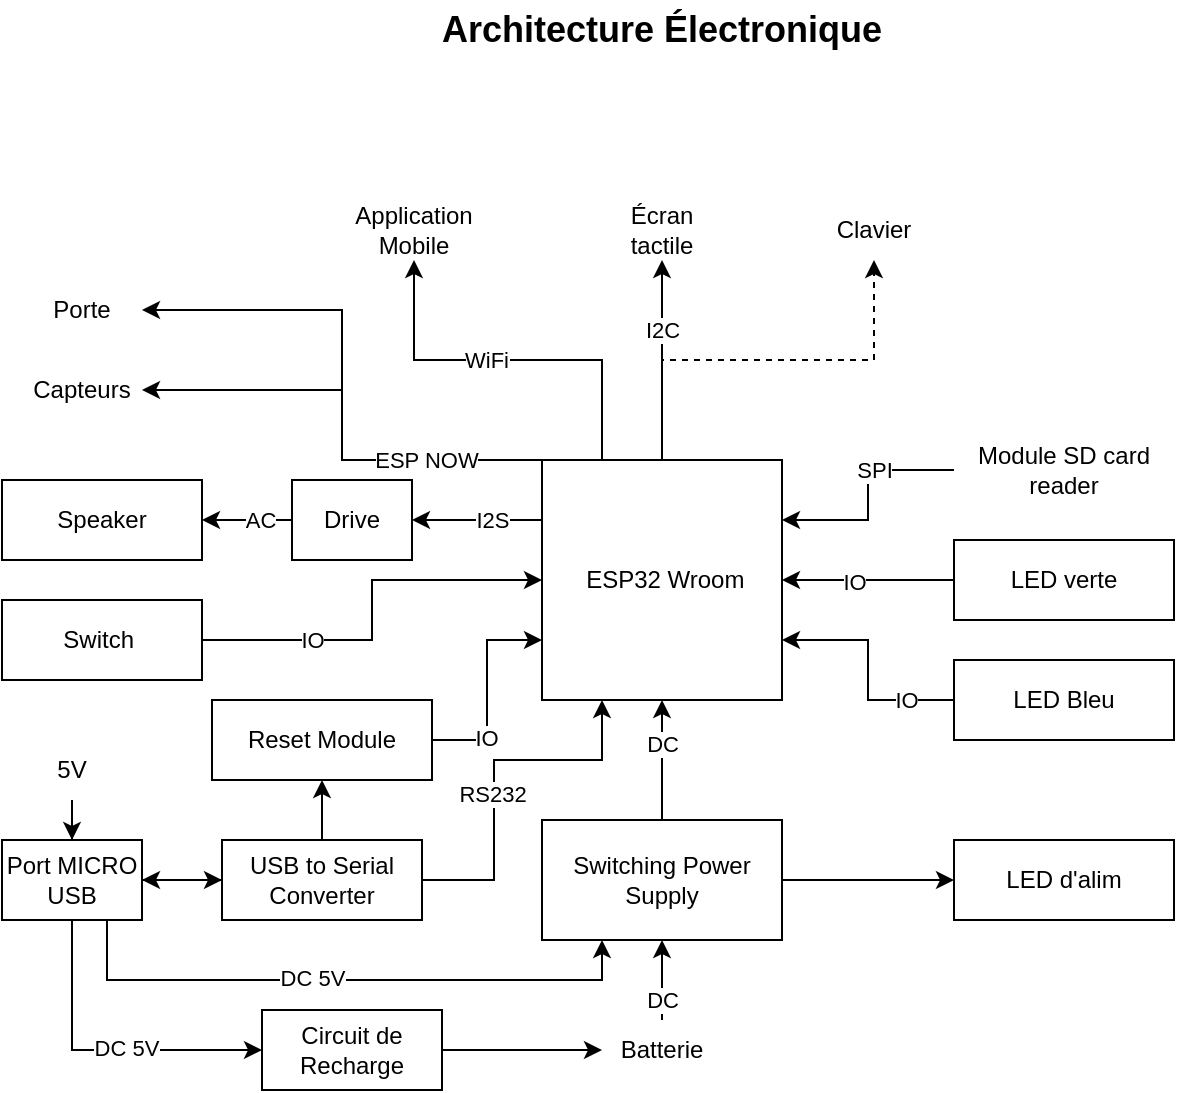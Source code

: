 <mxfile version="21.0.10" type="device"><diagram id="tYPHbK1kJAwYhiZg6krK" name="Page-1"><mxGraphModel dx="1049" dy="547" grid="1" gridSize="10" guides="1" tooltips="1" connect="1" arrows="1" fold="1" page="1" pageScale="1" pageWidth="827" pageHeight="1169" math="0" shadow="0"><root><mxCell id="0"/><mxCell id="1" parent="0"/><mxCell id="I8_SGhkJe4jmLoIYcksJ-7" style="edgeStyle=orthogonalEdgeStyle;rounded=0;orthogonalLoop=1;jettySize=auto;html=1;entryX=0.5;entryY=1;entryDx=0;entryDy=0;exitX=0.5;exitY=0;exitDx=0;exitDy=0;" parent="1" source="I8_SGhkJe4jmLoIYcksJ-1" target="I8_SGhkJe4jmLoIYcksJ-5" edge="1"><mxGeometry relative="1" as="geometry"/></mxCell><mxCell id="fLt1ZkgAdMPkYuRn15NB-7" value="I2C" style="edgeLabel;html=1;align=center;verticalAlign=middle;resizable=0;points=[];" vertex="1" connectable="0" parent="I8_SGhkJe4jmLoIYcksJ-7"><mxGeometry x="-0.217" relative="1" as="geometry"><mxPoint y="-26" as="offset"/></mxGeometry></mxCell><mxCell id="I8_SGhkJe4jmLoIYcksJ-20" style="edgeStyle=orthogonalEdgeStyle;rounded=0;orthogonalLoop=1;jettySize=auto;html=1;exitX=0;exitY=0.25;exitDx=0;exitDy=0;entryX=1;entryY=0.5;entryDx=0;entryDy=0;" parent="1" source="I8_SGhkJe4jmLoIYcksJ-1" target="fLt1ZkgAdMPkYuRn15NB-2" edge="1"><mxGeometry relative="1" as="geometry"><mxPoint x="310" y="300" as="targetPoint"/></mxGeometry></mxCell><mxCell id="fLt1ZkgAdMPkYuRn15NB-5" value="I2S" style="edgeLabel;html=1;align=center;verticalAlign=middle;resizable=0;points=[];" vertex="1" connectable="0" parent="I8_SGhkJe4jmLoIYcksJ-20"><mxGeometry x="-0.233" relative="1" as="geometry"><mxPoint as="offset"/></mxGeometry></mxCell><mxCell id="fLt1ZkgAdMPkYuRn15NB-9" style="edgeStyle=orthogonalEdgeStyle;rounded=0;orthogonalLoop=1;jettySize=auto;html=1;exitX=0.5;exitY=0;exitDx=0;exitDy=0;dashed=1;" edge="1" parent="1" source="I8_SGhkJe4jmLoIYcksJ-1" target="fLt1ZkgAdMPkYuRn15NB-8"><mxGeometry relative="1" as="geometry"><Array as="points"><mxPoint x="444" y="220"/><mxPoint x="550" y="220"/></Array></mxGeometry></mxCell><mxCell id="fLt1ZkgAdMPkYuRn15NB-13" style="edgeStyle=orthogonalEdgeStyle;rounded=0;orthogonalLoop=1;jettySize=auto;html=1;exitX=0.25;exitY=0;exitDx=0;exitDy=0;entryX=0.5;entryY=1;entryDx=0;entryDy=0;" edge="1" parent="1" source="I8_SGhkJe4jmLoIYcksJ-1" target="5wyOwEhhCZ5imgbM7BRu-31"><mxGeometry relative="1" as="geometry"/></mxCell><mxCell id="fLt1ZkgAdMPkYuRn15NB-14" value="WiFi" style="edgeLabel;html=1;align=center;verticalAlign=middle;resizable=0;points=[];" vertex="1" connectable="0" parent="fLt1ZkgAdMPkYuRn15NB-13"><mxGeometry x="0.25" relative="1" as="geometry"><mxPoint x="13" as="offset"/></mxGeometry></mxCell><mxCell id="I8_SGhkJe4jmLoIYcksJ-1" value="&amp;nbsp;ESP32 Wroom" style="whiteSpace=wrap;html=1;aspect=fixed;" parent="1" vertex="1"><mxGeometry x="384" y="270" width="120" height="120" as="geometry"/></mxCell><mxCell id="I8_SGhkJe4jmLoIYcksJ-3" style="edgeStyle=orthogonalEdgeStyle;rounded=0;orthogonalLoop=1;jettySize=auto;html=1;entryX=0.5;entryY=1;entryDx=0;entryDy=0;" parent="1" source="I8_SGhkJe4jmLoIYcksJ-2" target="I8_SGhkJe4jmLoIYcksJ-1" edge="1"><mxGeometry relative="1" as="geometry"/></mxCell><mxCell id="I8_SGhkJe4jmLoIYcksJ-10" value="DC" style="edgeLabel;html=1;align=center;verticalAlign=middle;resizable=0;points=[];" parent="I8_SGhkJe4jmLoIYcksJ-3" vertex="1" connectable="0"><mxGeometry x="0.266" relative="1" as="geometry"><mxPoint as="offset"/></mxGeometry></mxCell><mxCell id="5wyOwEhhCZ5imgbM7BRu-1" style="edgeStyle=orthogonalEdgeStyle;rounded=0;orthogonalLoop=1;jettySize=auto;html=1;entryX=0;entryY=0.5;entryDx=0;entryDy=0;" parent="1" source="I8_SGhkJe4jmLoIYcksJ-2" target="I8_SGhkJe4jmLoIYcksJ-34" edge="1"><mxGeometry relative="1" as="geometry"/></mxCell><mxCell id="I8_SGhkJe4jmLoIYcksJ-2" value="Switching Power Supply" style="rounded=0;whiteSpace=wrap;html=1;" parent="1" vertex="1"><mxGeometry x="384" y="450" width="120" height="60" as="geometry"/></mxCell><mxCell id="I8_SGhkJe4jmLoIYcksJ-5" value="Écran&lt;br&gt;tactile" style="text;html=1;strokeColor=none;fillColor=none;align=center;verticalAlign=middle;whiteSpace=wrap;rounded=0;" parent="1" vertex="1"><mxGeometry x="414" y="140" width="60" height="30" as="geometry"/></mxCell><mxCell id="I8_SGhkJe4jmLoIYcksJ-13" style="edgeStyle=orthogonalEdgeStyle;rounded=0;orthogonalLoop=1;jettySize=auto;html=1;" parent="1" source="I8_SGhkJe4jmLoIYcksJ-12" target="I8_SGhkJe4jmLoIYcksJ-2" edge="1"><mxGeometry relative="1" as="geometry"/></mxCell><mxCell id="I8_SGhkJe4jmLoIYcksJ-14" value="DC" style="edgeLabel;html=1;align=center;verticalAlign=middle;resizable=0;points=[];" parent="I8_SGhkJe4jmLoIYcksJ-13" vertex="1" connectable="0"><mxGeometry x="0.252" y="1" relative="1" as="geometry"><mxPoint x="1" y="15" as="offset"/></mxGeometry></mxCell><mxCell id="I8_SGhkJe4jmLoIYcksJ-12" value="Batterie" style="text;html=1;strokeColor=none;fillColor=none;align=center;verticalAlign=middle;whiteSpace=wrap;rounded=0;" parent="1" vertex="1"><mxGeometry x="414" y="550" width="60" height="30" as="geometry"/></mxCell><mxCell id="I8_SGhkJe4jmLoIYcksJ-17" value="Speaker" style="rounded=0;whiteSpace=wrap;html=1;" parent="1" vertex="1"><mxGeometry x="114" y="280" width="100" height="40" as="geometry"/></mxCell><mxCell id="I8_SGhkJe4jmLoIYcksJ-22" style="edgeStyle=orthogonalEdgeStyle;rounded=0;orthogonalLoop=1;jettySize=auto;html=1;entryX=0;entryY=0.5;entryDx=0;entryDy=0;" parent="1" source="I8_SGhkJe4jmLoIYcksJ-21" target="I8_SGhkJe4jmLoIYcksJ-1" edge="1"><mxGeometry relative="1" as="geometry"/></mxCell><mxCell id="5wyOwEhhCZ5imgbM7BRu-10" value="IO" style="edgeLabel;html=1;align=center;verticalAlign=middle;resizable=0;points=[];" parent="I8_SGhkJe4jmLoIYcksJ-22" vertex="1" connectable="0"><mxGeometry x="-0.363" y="-1" relative="1" as="geometry"><mxPoint x="-9" y="-1" as="offset"/></mxGeometry></mxCell><mxCell id="I8_SGhkJe4jmLoIYcksJ-21" value="Switch&amp;nbsp;" style="rounded=0;whiteSpace=wrap;html=1;" parent="1" vertex="1"><mxGeometry x="114" y="340" width="100" height="40" as="geometry"/></mxCell><mxCell id="I8_SGhkJe4jmLoIYcksJ-27" style="edgeStyle=orthogonalEdgeStyle;rounded=0;orthogonalLoop=1;jettySize=auto;html=1;entryX=0;entryY=0.5;entryDx=0;entryDy=0;" parent="1" source="I8_SGhkJe4jmLoIYcksJ-23" target="I8_SGhkJe4jmLoIYcksJ-12" edge="1"><mxGeometry relative="1" as="geometry"/></mxCell><mxCell id="I8_SGhkJe4jmLoIYcksJ-23" value="Circuit de &lt;br&gt;Recharge" style="rounded=0;whiteSpace=wrap;html=1;" parent="1" vertex="1"><mxGeometry x="244" y="545" width="90" height="40" as="geometry"/></mxCell><mxCell id="5wyOwEhhCZ5imgbM7BRu-18" style="edgeStyle=orthogonalEdgeStyle;rounded=0;orthogonalLoop=1;jettySize=auto;html=1;entryX=0;entryY=0.5;entryDx=0;entryDy=0;" parent="1" source="I8_SGhkJe4jmLoIYcksJ-28" target="I8_SGhkJe4jmLoIYcksJ-23" edge="1"><mxGeometry relative="1" as="geometry"><Array as="points"><mxPoint x="149" y="565"/></Array></mxGeometry></mxCell><mxCell id="5wyOwEhhCZ5imgbM7BRu-23" value="DC 5V" style="edgeLabel;html=1;align=center;verticalAlign=middle;resizable=0;points=[];" parent="5wyOwEhhCZ5imgbM7BRu-18" vertex="1" connectable="0"><mxGeometry x="0.142" y="1" relative="1" as="geometry"><mxPoint as="offset"/></mxGeometry></mxCell><mxCell id="5wyOwEhhCZ5imgbM7BRu-19" value="" style="edgeStyle=orthogonalEdgeStyle;rounded=0;orthogonalLoop=1;jettySize=auto;html=1;" parent="1" source="I8_SGhkJe4jmLoIYcksJ-28" target="5wyOwEhhCZ5imgbM7BRu-13" edge="1"><mxGeometry relative="1" as="geometry"/></mxCell><mxCell id="5wyOwEhhCZ5imgbM7BRu-20" style="edgeStyle=orthogonalEdgeStyle;rounded=0;orthogonalLoop=1;jettySize=auto;html=1;entryX=0.25;entryY=1;entryDx=0;entryDy=0;exitX=0.75;exitY=1;exitDx=0;exitDy=0;" parent="1" source="I8_SGhkJe4jmLoIYcksJ-28" target="I8_SGhkJe4jmLoIYcksJ-2" edge="1"><mxGeometry relative="1" as="geometry"><Array as="points"><mxPoint x="167" y="530"/><mxPoint x="414" y="530"/></Array></mxGeometry></mxCell><mxCell id="5wyOwEhhCZ5imgbM7BRu-22" value="DC 5V" style="edgeLabel;html=1;align=center;verticalAlign=middle;resizable=0;points=[];" parent="5wyOwEhhCZ5imgbM7BRu-20" vertex="1" connectable="0"><mxGeometry x="-0.108" y="1" relative="1" as="geometry"><mxPoint as="offset"/></mxGeometry></mxCell><mxCell id="I8_SGhkJe4jmLoIYcksJ-28" value="Port MICRO USB" style="rounded=0;whiteSpace=wrap;html=1;" parent="1" vertex="1"><mxGeometry x="114" y="460" width="70" height="40" as="geometry"/></mxCell><mxCell id="I8_SGhkJe4jmLoIYcksJ-32" value="" style="edgeStyle=orthogonalEdgeStyle;rounded=0;orthogonalLoop=1;jettySize=auto;html=1;" parent="1" source="I8_SGhkJe4jmLoIYcksJ-31" target="I8_SGhkJe4jmLoIYcksJ-28" edge="1"><mxGeometry relative="1" as="geometry"/></mxCell><mxCell id="I8_SGhkJe4jmLoIYcksJ-31" value="5V" style="text;html=1;strokeColor=none;fillColor=none;align=center;verticalAlign=middle;whiteSpace=wrap;rounded=0;" parent="1" vertex="1"><mxGeometry x="134" y="410" width="30" height="30" as="geometry"/></mxCell><mxCell id="fLt1ZkgAdMPkYuRn15NB-10" style="edgeStyle=orthogonalEdgeStyle;rounded=0;orthogonalLoop=1;jettySize=auto;html=1;entryX=0;entryY=0.75;entryDx=0;entryDy=0;" edge="1" parent="1" source="I8_SGhkJe4jmLoIYcksJ-33" target="I8_SGhkJe4jmLoIYcksJ-1"><mxGeometry relative="1" as="geometry"/></mxCell><mxCell id="fLt1ZkgAdMPkYuRn15NB-11" value="IO" style="edgeLabel;html=1;align=center;verticalAlign=middle;resizable=0;points=[];" vertex="1" connectable="0" parent="fLt1ZkgAdMPkYuRn15NB-10"><mxGeometry x="-0.5" y="1" relative="1" as="geometry"><mxPoint as="offset"/></mxGeometry></mxCell><mxCell id="I8_SGhkJe4jmLoIYcksJ-33" value="Reset Module" style="rounded=0;whiteSpace=wrap;html=1;" parent="1" vertex="1"><mxGeometry x="219" y="390" width="110" height="40" as="geometry"/></mxCell><mxCell id="I8_SGhkJe4jmLoIYcksJ-34" value="LED d'alim" style="rounded=0;whiteSpace=wrap;html=1;" parent="1" vertex="1"><mxGeometry x="590" y="460" width="110" height="40" as="geometry"/></mxCell><mxCell id="5wyOwEhhCZ5imgbM7BRu-4" style="edgeStyle=orthogonalEdgeStyle;rounded=0;orthogonalLoop=1;jettySize=auto;html=1;" parent="1" source="5wyOwEhhCZ5imgbM7BRu-2" target="I8_SGhkJe4jmLoIYcksJ-1" edge="1"><mxGeometry relative="1" as="geometry"/></mxCell><mxCell id="5wyOwEhhCZ5imgbM7BRu-7" value="IO" style="edgeLabel;html=1;align=center;verticalAlign=middle;resizable=0;points=[];" parent="5wyOwEhhCZ5imgbM7BRu-4" vertex="1" connectable="0"><mxGeometry x="0.166" y="1" relative="1" as="geometry"><mxPoint as="offset"/></mxGeometry></mxCell><mxCell id="5wyOwEhhCZ5imgbM7BRu-2" value="LED verte" style="rounded=0;whiteSpace=wrap;html=1;" parent="1" vertex="1"><mxGeometry x="590" y="310" width="110" height="40" as="geometry"/></mxCell><mxCell id="5wyOwEhhCZ5imgbM7BRu-5" style="edgeStyle=orthogonalEdgeStyle;rounded=0;orthogonalLoop=1;jettySize=auto;html=1;entryX=1;entryY=0.75;entryDx=0;entryDy=0;" parent="1" source="5wyOwEhhCZ5imgbM7BRu-3" target="I8_SGhkJe4jmLoIYcksJ-1" edge="1"><mxGeometry relative="1" as="geometry"/></mxCell><mxCell id="5wyOwEhhCZ5imgbM7BRu-6" value="IO" style="edgeLabel;html=1;align=center;verticalAlign=middle;resizable=0;points=[];" parent="5wyOwEhhCZ5imgbM7BRu-5" vertex="1" connectable="0"><mxGeometry x="-0.315" y="1" relative="1" as="geometry"><mxPoint x="15" y="-1" as="offset"/></mxGeometry></mxCell><mxCell id="5wyOwEhhCZ5imgbM7BRu-3" value="LED Bleu" style="rounded=0;whiteSpace=wrap;html=1;" parent="1" vertex="1"><mxGeometry x="590" y="370" width="110" height="40" as="geometry"/></mxCell><mxCell id="5wyOwEhhCZ5imgbM7BRu-11" value="Capteurs" style="text;html=1;strokeColor=none;fillColor=none;align=center;verticalAlign=middle;whiteSpace=wrap;rounded=0;" parent="1" vertex="1"><mxGeometry x="124" y="220" width="60" height="30" as="geometry"/></mxCell><mxCell id="5wyOwEhhCZ5imgbM7BRu-16" style="edgeStyle=orthogonalEdgeStyle;rounded=0;orthogonalLoop=1;jettySize=auto;html=1;entryX=0.25;entryY=1;entryDx=0;entryDy=0;" parent="1" source="5wyOwEhhCZ5imgbM7BRu-13" target="I8_SGhkJe4jmLoIYcksJ-1" edge="1"><mxGeometry relative="1" as="geometry"><Array as="points"><mxPoint x="360" y="480"/><mxPoint x="360" y="420"/><mxPoint x="414" y="420"/></Array></mxGeometry></mxCell><mxCell id="fLt1ZkgAdMPkYuRn15NB-1" value="RS232" style="edgeLabel;html=1;align=center;verticalAlign=middle;resizable=0;points=[];" vertex="1" connectable="0" parent="5wyOwEhhCZ5imgbM7BRu-16"><mxGeometry x="-0.125" y="1" relative="1" as="geometry"><mxPoint as="offset"/></mxGeometry></mxCell><mxCell id="5wyOwEhhCZ5imgbM7BRu-21" value="" style="edgeStyle=orthogonalEdgeStyle;rounded=0;orthogonalLoop=1;jettySize=auto;html=1;" parent="1" source="5wyOwEhhCZ5imgbM7BRu-13" target="I8_SGhkJe4jmLoIYcksJ-28" edge="1"><mxGeometry relative="1" as="geometry"><Array as="points"><mxPoint x="204" y="480"/><mxPoint x="204" y="480"/></Array></mxGeometry></mxCell><mxCell id="fLt1ZkgAdMPkYuRn15NB-12" style="edgeStyle=orthogonalEdgeStyle;rounded=0;orthogonalLoop=1;jettySize=auto;html=1;entryX=0.5;entryY=1;entryDx=0;entryDy=0;" edge="1" parent="1" source="5wyOwEhhCZ5imgbM7BRu-13" target="I8_SGhkJe4jmLoIYcksJ-33"><mxGeometry relative="1" as="geometry"/></mxCell><mxCell id="5wyOwEhhCZ5imgbM7BRu-13" value="USB to Serial Converter" style="rounded=0;whiteSpace=wrap;html=1;" parent="1" vertex="1"><mxGeometry x="224" y="460" width="100" height="40" as="geometry"/></mxCell><mxCell id="5wyOwEhhCZ5imgbM7BRu-24" value="" style="endArrow=classic;html=1;rounded=0;entryX=1;entryY=0.5;entryDx=0;entryDy=0;exitX=0;exitY=0;exitDx=0;exitDy=0;" parent="1" source="I8_SGhkJe4jmLoIYcksJ-1" target="5wyOwEhhCZ5imgbM7BRu-11" edge="1"><mxGeometry width="50" height="50" relative="1" as="geometry"><mxPoint x="384" y="290" as="sourcePoint"/><mxPoint x="284" y="190" as="targetPoint"/><Array as="points"><mxPoint x="370" y="270"/><mxPoint x="284" y="270"/><mxPoint x="284" y="235"/></Array></mxGeometry></mxCell><mxCell id="5wyOwEhhCZ5imgbM7BRu-30" value="ESP NOW" style="edgeLabel;html=1;align=center;verticalAlign=middle;resizable=0;points=[];" parent="5wyOwEhhCZ5imgbM7BRu-24" vertex="1" connectable="0"><mxGeometry x="-0.735" relative="1" as="geometry"><mxPoint x="-27" as="offset"/></mxGeometry></mxCell><mxCell id="5wyOwEhhCZ5imgbM7BRu-26" value="Porte" style="text;html=1;strokeColor=none;fillColor=none;align=center;verticalAlign=middle;whiteSpace=wrap;rounded=0;" parent="1" vertex="1"><mxGeometry x="124" y="180" width="60" height="30" as="geometry"/></mxCell><mxCell id="5wyOwEhhCZ5imgbM7BRu-29" value="" style="endArrow=classic;html=1;rounded=0;entryX=1;entryY=0.5;entryDx=0;entryDy=0;" parent="1" target="5wyOwEhhCZ5imgbM7BRu-26" edge="1"><mxGeometry width="50" height="50" relative="1" as="geometry"><mxPoint x="284" y="240" as="sourcePoint"/><mxPoint x="334" y="190" as="targetPoint"/><Array as="points"><mxPoint x="284" y="195"/></Array></mxGeometry></mxCell><mxCell id="5wyOwEhhCZ5imgbM7BRu-31" value="Application Mobile" style="text;html=1;strokeColor=none;fillColor=none;align=center;verticalAlign=middle;whiteSpace=wrap;rounded=0;" parent="1" vertex="1"><mxGeometry x="290" y="140" width="60" height="30" as="geometry"/></mxCell><mxCell id="5wyOwEhhCZ5imgbM7BRu-33" value="&lt;font style=&quot;font-size: 18px;&quot;&gt;&lt;b&gt;Architecture Électronique&lt;/b&gt;&lt;/font&gt;" style="text;html=1;strokeColor=none;fillColor=none;align=center;verticalAlign=middle;whiteSpace=wrap;rounded=0;" parent="1" vertex="1"><mxGeometry x="284" y="40" width="320" height="30" as="geometry"/></mxCell><mxCell id="fLt1ZkgAdMPkYuRn15NB-3" value="" style="edgeStyle=orthogonalEdgeStyle;rounded=0;orthogonalLoop=1;jettySize=auto;html=1;" edge="1" parent="1" source="fLt1ZkgAdMPkYuRn15NB-2" target="I8_SGhkJe4jmLoIYcksJ-17"><mxGeometry relative="1" as="geometry"><Array as="points"><mxPoint x="240" y="300"/><mxPoint x="240" y="300"/></Array></mxGeometry></mxCell><mxCell id="fLt1ZkgAdMPkYuRn15NB-4" value="AC" style="edgeLabel;html=1;align=center;verticalAlign=middle;resizable=0;points=[];" vertex="1" connectable="0" parent="fLt1ZkgAdMPkYuRn15NB-3"><mxGeometry x="-0.265" y="-1" relative="1" as="geometry"><mxPoint y="1" as="offset"/></mxGeometry></mxCell><mxCell id="fLt1ZkgAdMPkYuRn15NB-2" value="Drive" style="rounded=0;whiteSpace=wrap;html=1;" vertex="1" parent="1"><mxGeometry x="259" y="280" width="60" height="40" as="geometry"/></mxCell><mxCell id="fLt1ZkgAdMPkYuRn15NB-8" value="Clavier" style="text;html=1;strokeColor=none;fillColor=none;align=center;verticalAlign=middle;whiteSpace=wrap;rounded=0;" vertex="1" parent="1"><mxGeometry x="520" y="140" width="60" height="30" as="geometry"/></mxCell><mxCell id="fLt1ZkgAdMPkYuRn15NB-22" style="edgeStyle=orthogonalEdgeStyle;rounded=0;orthogonalLoop=1;jettySize=auto;html=1;entryX=1;entryY=0.25;entryDx=0;entryDy=0;" edge="1" parent="1" source="fLt1ZkgAdMPkYuRn15NB-19" target="I8_SGhkJe4jmLoIYcksJ-1"><mxGeometry relative="1" as="geometry"/></mxCell><mxCell id="fLt1ZkgAdMPkYuRn15NB-23" value="SPI" style="edgeLabel;html=1;align=center;verticalAlign=middle;resizable=0;points=[];" vertex="1" connectable="0" parent="fLt1ZkgAdMPkYuRn15NB-22"><mxGeometry x="0.445" y="-2" relative="1" as="geometry"><mxPoint x="15" y="-23" as="offset"/></mxGeometry></mxCell><mxCell id="fLt1ZkgAdMPkYuRn15NB-19" value="Module SD card reader" style="text;html=1;strokeColor=none;fillColor=none;align=center;verticalAlign=middle;whiteSpace=wrap;rounded=0;" vertex="1" parent="1"><mxGeometry x="590" y="260" width="110" height="30" as="geometry"/></mxCell></root></mxGraphModel></diagram></mxfile>